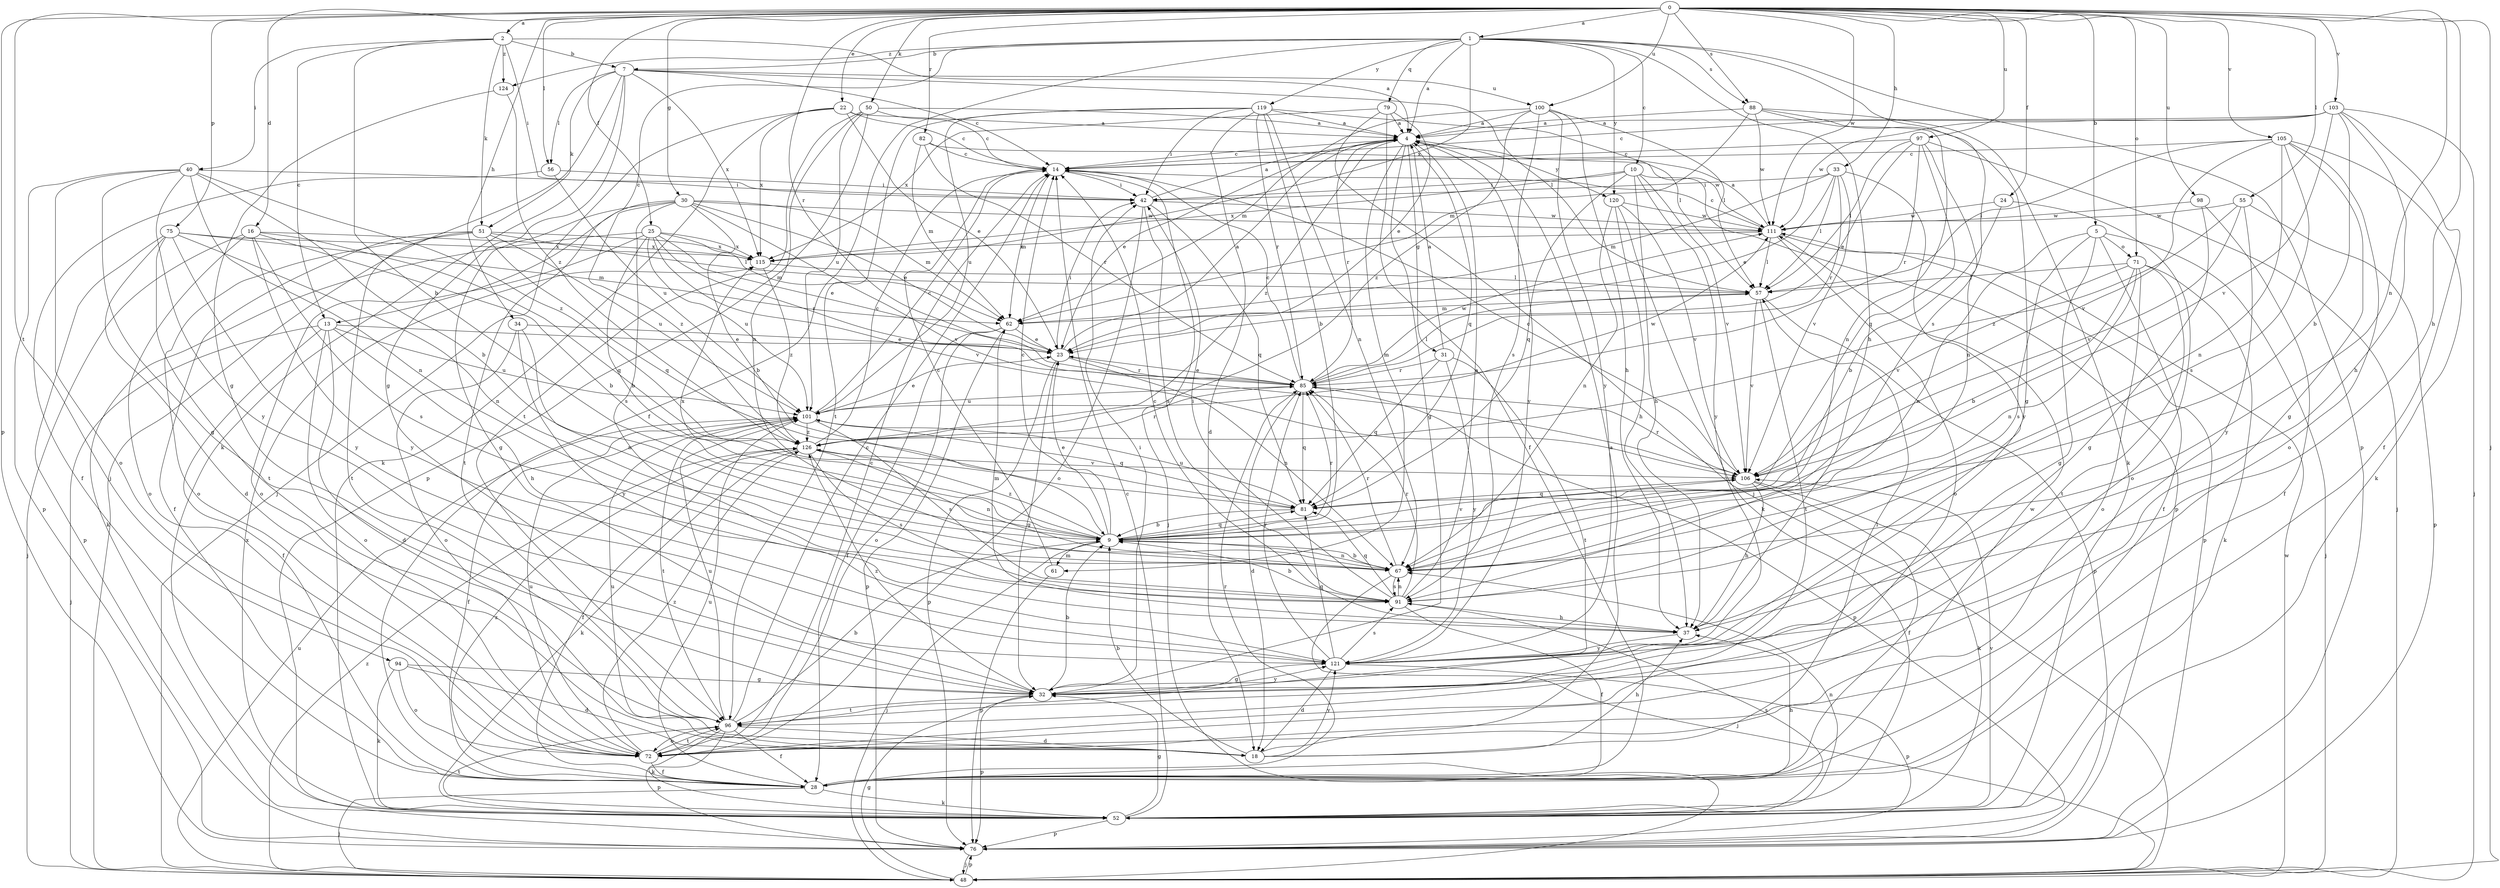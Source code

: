 strict digraph  {
0;
1;
2;
4;
5;
7;
9;
10;
13;
14;
16;
18;
22;
23;
24;
25;
28;
30;
31;
32;
33;
34;
37;
40;
42;
48;
50;
51;
52;
55;
56;
57;
61;
62;
67;
71;
72;
75;
76;
79;
81;
82;
85;
88;
91;
94;
96;
97;
98;
100;
101;
103;
105;
106;
111;
115;
119;
120;
121;
124;
126;
0 -> 1  [label=a];
0 -> 2  [label=a];
0 -> 5  [label=b];
0 -> 16  [label=d];
0 -> 22  [label=e];
0 -> 24  [label=f];
0 -> 25  [label=f];
0 -> 30  [label=g];
0 -> 33  [label=h];
0 -> 34  [label=h];
0 -> 37  [label=h];
0 -> 48  [label=j];
0 -> 50  [label=k];
0 -> 55  [label=l];
0 -> 56  [label=l];
0 -> 67  [label=n];
0 -> 71  [label=o];
0 -> 75  [label=p];
0 -> 76  [label=p];
0 -> 82  [label=r];
0 -> 85  [label=r];
0 -> 88  [label=s];
0 -> 94  [label=t];
0 -> 97  [label=u];
0 -> 98  [label=u];
0 -> 100  [label=u];
0 -> 103  [label=v];
0 -> 105  [label=v];
0 -> 111  [label=w];
1 -> 4  [label=a];
1 -> 7  [label=b];
1 -> 10  [label=c];
1 -> 13  [label=c];
1 -> 28  [label=f];
1 -> 37  [label=h];
1 -> 76  [label=p];
1 -> 79  [label=q];
1 -> 88  [label=s];
1 -> 91  [label=s];
1 -> 115  [label=x];
1 -> 119  [label=y];
1 -> 120  [label=y];
1 -> 124  [label=z];
2 -> 4  [label=a];
2 -> 7  [label=b];
2 -> 9  [label=b];
2 -> 13  [label=c];
2 -> 40  [label=i];
2 -> 42  [label=i];
2 -> 51  [label=k];
2 -> 124  [label=z];
4 -> 14  [label=c];
4 -> 23  [label=e];
4 -> 31  [label=g];
4 -> 32  [label=g];
4 -> 61  [label=m];
4 -> 81  [label=q];
4 -> 85  [label=r];
4 -> 120  [label=y];
4 -> 121  [label=y];
4 -> 126  [label=z];
5 -> 28  [label=f];
5 -> 32  [label=g];
5 -> 48  [label=j];
5 -> 67  [label=n];
5 -> 71  [label=o];
5 -> 91  [label=s];
7 -> 14  [label=c];
7 -> 32  [label=g];
7 -> 48  [label=j];
7 -> 51  [label=k];
7 -> 52  [label=k];
7 -> 56  [label=l];
7 -> 57  [label=l];
7 -> 100  [label=u];
7 -> 115  [label=x];
9 -> 14  [label=c];
9 -> 23  [label=e];
9 -> 48  [label=j];
9 -> 61  [label=m];
9 -> 67  [label=n];
9 -> 81  [label=q];
9 -> 85  [label=r];
9 -> 106  [label=v];
9 -> 115  [label=x];
9 -> 126  [label=z];
10 -> 37  [label=h];
10 -> 42  [label=i];
10 -> 76  [label=p];
10 -> 81  [label=q];
10 -> 106  [label=v];
10 -> 115  [label=x];
10 -> 121  [label=y];
13 -> 18  [label=d];
13 -> 23  [label=e];
13 -> 28  [label=f];
13 -> 37  [label=h];
13 -> 48  [label=j];
13 -> 72  [label=o];
13 -> 101  [label=u];
14 -> 42  [label=i];
14 -> 48  [label=j];
14 -> 62  [label=m];
16 -> 9  [label=b];
16 -> 48  [label=j];
16 -> 72  [label=o];
16 -> 81  [label=q];
16 -> 91  [label=s];
16 -> 115  [label=x];
16 -> 121  [label=y];
18 -> 4  [label=a];
18 -> 9  [label=b];
18 -> 37  [label=h];
18 -> 57  [label=l];
18 -> 101  [label=u];
18 -> 121  [label=y];
22 -> 4  [label=a];
22 -> 14  [label=c];
22 -> 23  [label=e];
22 -> 48  [label=j];
22 -> 52  [label=k];
22 -> 115  [label=x];
23 -> 4  [label=a];
23 -> 32  [label=g];
23 -> 42  [label=i];
23 -> 67  [label=n];
23 -> 76  [label=p];
23 -> 85  [label=r];
24 -> 9  [label=b];
24 -> 72  [label=o];
24 -> 111  [label=w];
25 -> 9  [label=b];
25 -> 23  [label=e];
25 -> 52  [label=k];
25 -> 62  [label=m];
25 -> 72  [label=o];
25 -> 85  [label=r];
25 -> 101  [label=u];
25 -> 106  [label=v];
25 -> 115  [label=x];
28 -> 37  [label=h];
28 -> 48  [label=j];
28 -> 52  [label=k];
28 -> 85  [label=r];
28 -> 101  [label=u];
28 -> 111  [label=w];
28 -> 126  [label=z];
30 -> 9  [label=b];
30 -> 23  [label=e];
30 -> 32  [label=g];
30 -> 62  [label=m];
30 -> 91  [label=s];
30 -> 96  [label=t];
30 -> 106  [label=v];
30 -> 111  [label=w];
30 -> 126  [label=z];
31 -> 4  [label=a];
31 -> 81  [label=q];
31 -> 85  [label=r];
31 -> 96  [label=t];
31 -> 121  [label=y];
32 -> 9  [label=b];
32 -> 42  [label=i];
32 -> 76  [label=p];
32 -> 96  [label=t];
32 -> 121  [label=y];
32 -> 126  [label=z];
33 -> 23  [label=e];
33 -> 42  [label=i];
33 -> 57  [label=l];
33 -> 62  [label=m];
33 -> 85  [label=r];
33 -> 106  [label=v];
33 -> 121  [label=y];
34 -> 23  [label=e];
34 -> 67  [label=n];
34 -> 72  [label=o];
34 -> 121  [label=y];
37 -> 14  [label=c];
37 -> 62  [label=m];
37 -> 121  [label=y];
40 -> 9  [label=b];
40 -> 32  [label=g];
40 -> 42  [label=i];
40 -> 67  [label=n];
40 -> 72  [label=o];
40 -> 76  [label=p];
40 -> 121  [label=y];
40 -> 126  [label=z];
42 -> 4  [label=a];
42 -> 72  [label=o];
42 -> 81  [label=q];
42 -> 91  [label=s];
42 -> 111  [label=w];
48 -> 32  [label=g];
48 -> 76  [label=p];
48 -> 101  [label=u];
48 -> 111  [label=w];
48 -> 126  [label=z];
50 -> 4  [label=a];
50 -> 14  [label=c];
50 -> 67  [label=n];
50 -> 76  [label=p];
50 -> 96  [label=t];
50 -> 101  [label=u];
51 -> 28  [label=f];
51 -> 57  [label=l];
51 -> 72  [label=o];
51 -> 81  [label=q];
51 -> 96  [label=t];
51 -> 101  [label=u];
51 -> 115  [label=x];
52 -> 14  [label=c];
52 -> 32  [label=g];
52 -> 67  [label=n];
52 -> 76  [label=p];
52 -> 91  [label=s];
52 -> 96  [label=t];
52 -> 106  [label=v];
52 -> 115  [label=x];
55 -> 76  [label=p];
55 -> 106  [label=v];
55 -> 111  [label=w];
55 -> 121  [label=y];
55 -> 126  [label=z];
56 -> 28  [label=f];
56 -> 42  [label=i];
56 -> 101  [label=u];
57 -> 62  [label=m];
57 -> 76  [label=p];
57 -> 96  [label=t];
57 -> 106  [label=v];
61 -> 14  [label=c];
61 -> 76  [label=p];
62 -> 23  [label=e];
62 -> 28  [label=f];
62 -> 72  [label=o];
62 -> 76  [label=p];
67 -> 9  [label=b];
67 -> 48  [label=j];
67 -> 85  [label=r];
67 -> 91  [label=s];
71 -> 9  [label=b];
71 -> 52  [label=k];
71 -> 57  [label=l];
71 -> 67  [label=n];
71 -> 72  [label=o];
71 -> 96  [label=t];
71 -> 106  [label=v];
72 -> 14  [label=c];
72 -> 28  [label=f];
72 -> 96  [label=t];
72 -> 101  [label=u];
72 -> 126  [label=z];
75 -> 18  [label=d];
75 -> 62  [label=m];
75 -> 67  [label=n];
75 -> 76  [label=p];
75 -> 96  [label=t];
75 -> 115  [label=x];
75 -> 121  [label=y];
76 -> 48  [label=j];
79 -> 4  [label=a];
79 -> 23  [label=e];
79 -> 28  [label=f];
79 -> 48  [label=j];
79 -> 115  [label=x];
81 -> 9  [label=b];
81 -> 101  [label=u];
82 -> 14  [label=c];
82 -> 62  [label=m];
82 -> 85  [label=r];
82 -> 111  [label=w];
85 -> 14  [label=c];
85 -> 18  [label=d];
85 -> 23  [label=e];
85 -> 57  [label=l];
85 -> 76  [label=p];
85 -> 81  [label=q];
85 -> 101  [label=u];
85 -> 111  [label=w];
88 -> 4  [label=a];
88 -> 32  [label=g];
88 -> 52  [label=k];
88 -> 62  [label=m];
88 -> 67  [label=n];
88 -> 111  [label=w];
91 -> 4  [label=a];
91 -> 9  [label=b];
91 -> 28  [label=f];
91 -> 37  [label=h];
91 -> 42  [label=i];
91 -> 67  [label=n];
91 -> 81  [label=q];
91 -> 85  [label=r];
94 -> 18  [label=d];
94 -> 32  [label=g];
94 -> 52  [label=k];
94 -> 72  [label=o];
96 -> 9  [label=b];
96 -> 14  [label=c];
96 -> 18  [label=d];
96 -> 28  [label=f];
96 -> 52  [label=k];
96 -> 72  [label=o];
96 -> 76  [label=p];
96 -> 101  [label=u];
97 -> 14  [label=c];
97 -> 23  [label=e];
97 -> 48  [label=j];
97 -> 57  [label=l];
97 -> 67  [label=n];
97 -> 81  [label=q];
97 -> 85  [label=r];
98 -> 28  [label=f];
98 -> 32  [label=g];
98 -> 111  [label=w];
100 -> 4  [label=a];
100 -> 37  [label=h];
100 -> 57  [label=l];
100 -> 62  [label=m];
100 -> 91  [label=s];
100 -> 121  [label=y];
100 -> 126  [label=z];
101 -> 14  [label=c];
101 -> 23  [label=e];
101 -> 28  [label=f];
101 -> 81  [label=q];
101 -> 91  [label=s];
101 -> 96  [label=t];
101 -> 111  [label=w];
101 -> 126  [label=z];
103 -> 4  [label=a];
103 -> 9  [label=b];
103 -> 14  [label=c];
103 -> 28  [label=f];
103 -> 37  [label=h];
103 -> 48  [label=j];
103 -> 106  [label=v];
103 -> 111  [label=w];
105 -> 14  [label=c];
105 -> 32  [label=g];
105 -> 52  [label=k];
105 -> 57  [label=l];
105 -> 67  [label=n];
105 -> 72  [label=o];
105 -> 91  [label=s];
105 -> 106  [label=v];
106 -> 14  [label=c];
106 -> 28  [label=f];
106 -> 37  [label=h];
106 -> 52  [label=k];
106 -> 81  [label=q];
106 -> 85  [label=r];
111 -> 4  [label=a];
111 -> 14  [label=c];
111 -> 57  [label=l];
111 -> 72  [label=o];
111 -> 76  [label=p];
111 -> 115  [label=x];
115 -> 57  [label=l];
115 -> 126  [label=z];
119 -> 4  [label=a];
119 -> 9  [label=b];
119 -> 18  [label=d];
119 -> 42  [label=i];
119 -> 57  [label=l];
119 -> 67  [label=n];
119 -> 85  [label=r];
119 -> 96  [label=t];
119 -> 101  [label=u];
120 -> 37  [label=h];
120 -> 52  [label=k];
120 -> 67  [label=n];
120 -> 106  [label=v];
120 -> 111  [label=w];
121 -> 18  [label=d];
121 -> 32  [label=g];
121 -> 76  [label=p];
121 -> 81  [label=q];
121 -> 85  [label=r];
121 -> 91  [label=s];
124 -> 32  [label=g];
124 -> 126  [label=z];
126 -> 14  [label=c];
126 -> 28  [label=f];
126 -> 52  [label=k];
126 -> 67  [label=n];
126 -> 85  [label=r];
126 -> 91  [label=s];
126 -> 106  [label=v];
}
